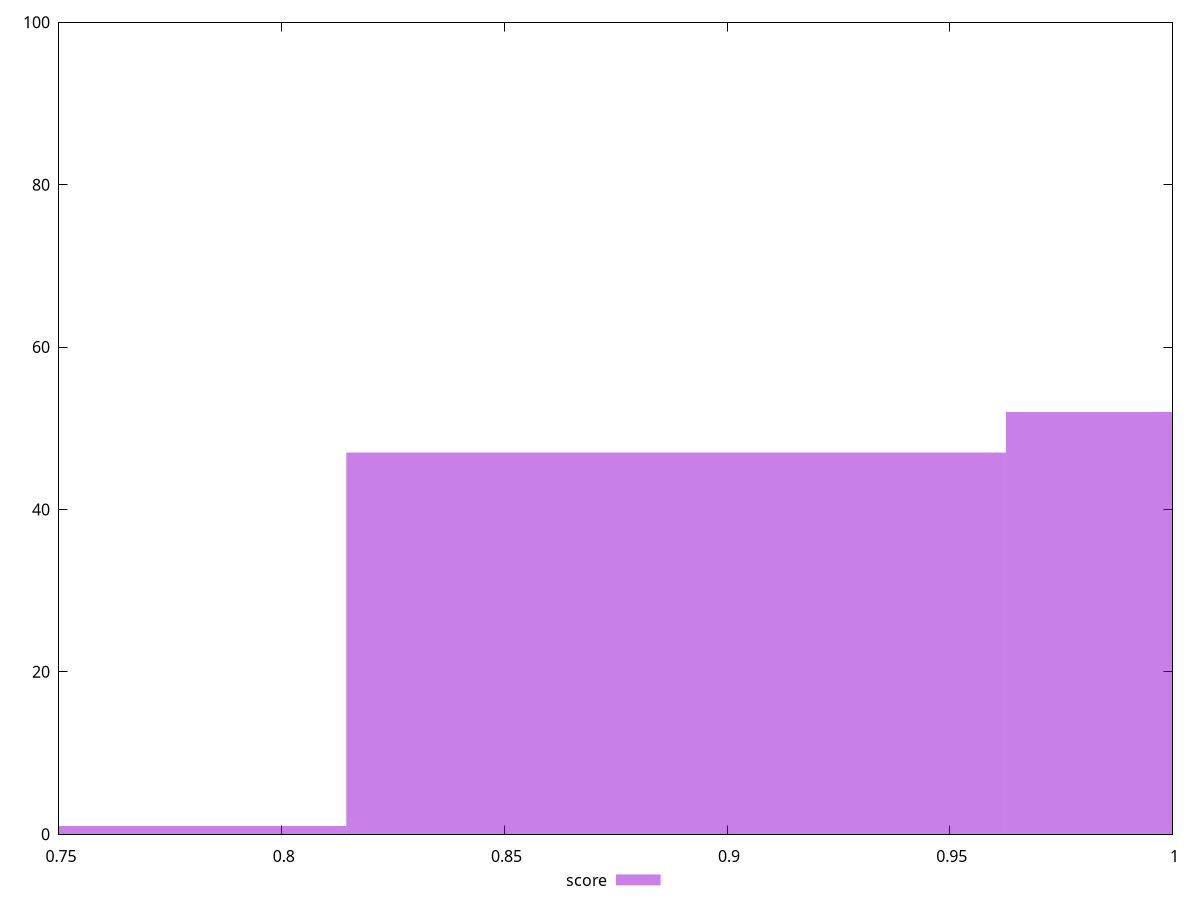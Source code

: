 reset

$score <<EOF
0.888551787095111 47
1.0366437516109628 52
0.7404598225792591 1
EOF

set key outside below
set boxwidth 0.14809196451585183
set xrange [0.75:1]
set yrange [0:100]
set trange [0:100]
set style fill transparent solid 0.5 noborder
set terminal svg size 640, 490 enhanced background rgb 'white'
set output "report_00018_2021-02-10T15-25-16.877Z/uses-http2/samples/pages+cached/score/histogram.svg"

plot $score title "score" with boxes

reset
